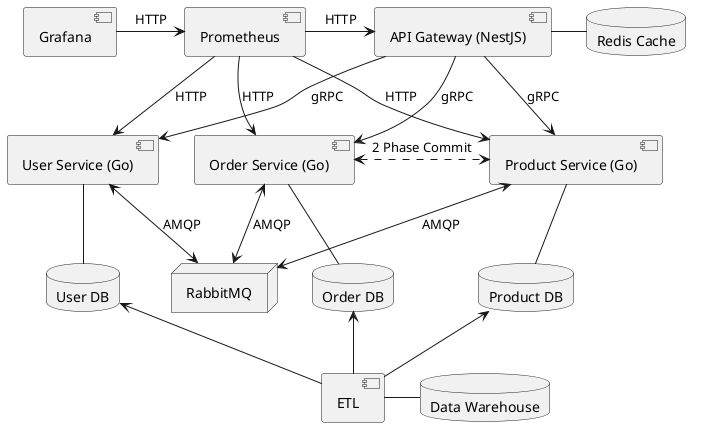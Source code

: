@startuml

[Grafana] as GR
[Prometheus] as PR

[API Gateway (NestJS)] as AG
database "Redis Cache" as RDB
node RabbitMQ as MQ

[User Service (Go)] as US
database "User DB" as UDB
[Product Service (Go)] as PS
database "Product DB" as PDB
[Order Service (Go)] as OS
database "Order DB" as ODB
[ETL] as ETL
database "Data Warehouse" as DW

AG -right- RDB
AG --> US : gRPC
AG --> PS : gRPC
AG --> OS : gRPC

US -down- UDB
PS -down- PDB
OS -down- ODB

OS <.right.> PS : 2 Phase Commit
US -right[hidden]- OS
US <--> MQ : AMQP
PS <--> MQ : AMQP
OS <--> MQ : AMQP

GR -> PR : HTTP
PR -> AG : HTTP
PR --> US : HTTP
PR --> OS : HTTP
PR --> PS : HTTP

UDB <-- ETL
PDB <-- ETL
ODB <-- ETL

ETL - DW

@enduml